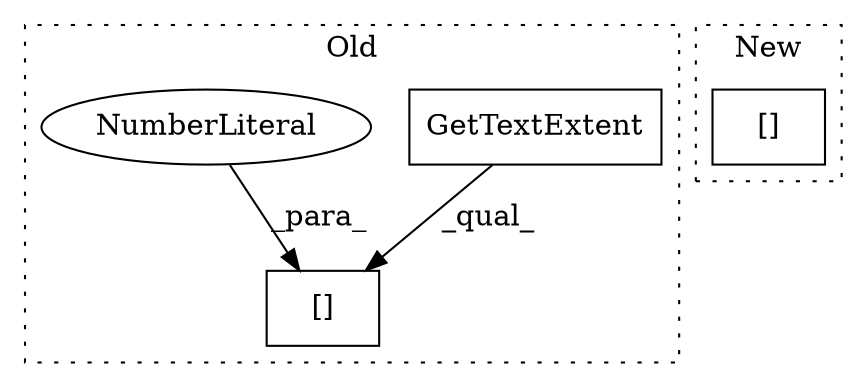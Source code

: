 digraph G {
subgraph cluster0 {
1 [label="GetTextExtent" a="32" s="15700,15718" l="14,1" shape="box"];
3 [label="[]" a="2" s="15695,15721" l="25,1" shape="box"];
4 [label="NumberLiteral" a="34" s="15720" l="1" shape="ellipse"];
label = "Old";
style="dotted";
}
subgraph cluster1 {
2 [label="[]" a="2" s="16129,16146" l="16,1" shape="box"];
label = "New";
style="dotted";
}
1 -> 3 [label="_qual_"];
4 -> 3 [label="_para_"];
}